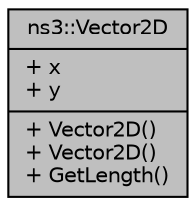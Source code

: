 digraph "ns3::Vector2D"
{
  edge [fontname="Helvetica",fontsize="10",labelfontname="Helvetica",labelfontsize="10"];
  node [fontname="Helvetica",fontsize="10",shape=record];
  Node1 [label="{ns3::Vector2D\n|+ x\l+ y\l|+ Vector2D()\l+ Vector2D()\l+ GetLength()\l}",height=0.2,width=0.4,color="black", fillcolor="grey75", style="filled", fontcolor="black"];
}
